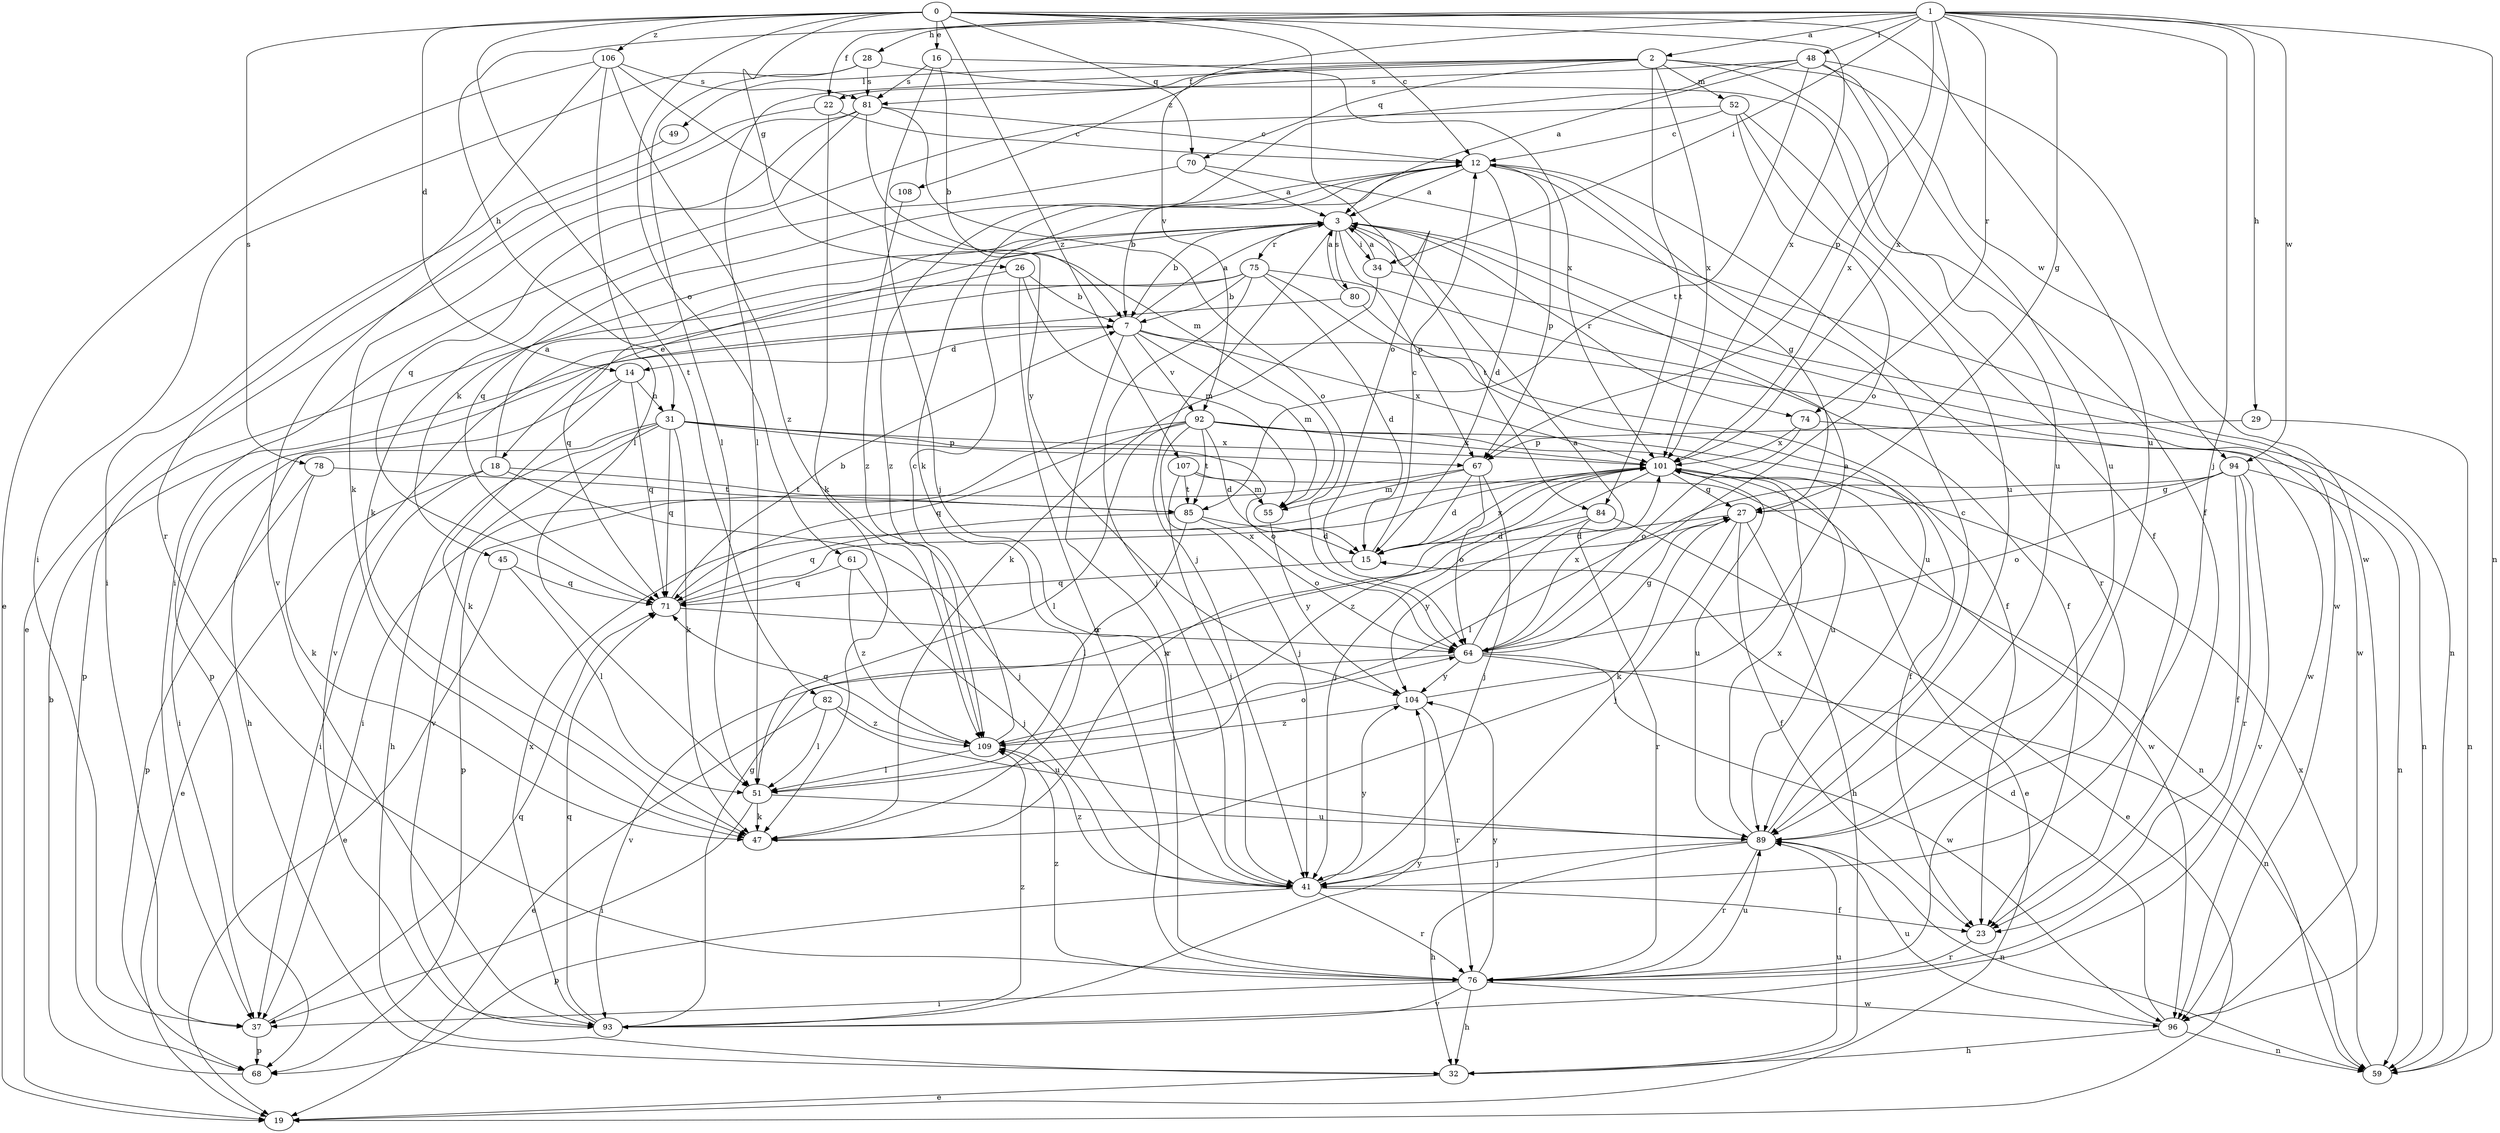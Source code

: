 strict digraph  {
0;
1;
2;
3;
7;
12;
14;
15;
16;
18;
19;
22;
23;
26;
27;
28;
29;
31;
32;
34;
37;
41;
45;
47;
48;
49;
51;
52;
55;
59;
61;
64;
67;
68;
70;
71;
74;
75;
76;
78;
80;
81;
82;
84;
85;
89;
92;
93;
94;
96;
101;
104;
106;
107;
108;
109;
0 -> 12  [label=c];
0 -> 14  [label=d];
0 -> 16  [label=e];
0 -> 26  [label=g];
0 -> 61  [label=o];
0 -> 64  [label=o];
0 -> 70  [label=q];
0 -> 78  [label=s];
0 -> 82  [label=t];
0 -> 89  [label=u];
0 -> 101  [label=x];
0 -> 106  [label=z];
0 -> 107  [label=z];
1 -> 2  [label=a];
1 -> 22  [label=f];
1 -> 27  [label=g];
1 -> 28  [label=h];
1 -> 29  [label=h];
1 -> 31  [label=h];
1 -> 34  [label=i];
1 -> 41  [label=j];
1 -> 48  [label=l];
1 -> 59  [label=n];
1 -> 67  [label=p];
1 -> 74  [label=r];
1 -> 92  [label=v];
1 -> 94  [label=w];
1 -> 101  [label=x];
2 -> 22  [label=f];
2 -> 23  [label=f];
2 -> 49  [label=l];
2 -> 51  [label=l];
2 -> 52  [label=m];
2 -> 70  [label=q];
2 -> 84  [label=t];
2 -> 94  [label=w];
2 -> 101  [label=x];
2 -> 108  [label=z];
3 -> 7  [label=b];
3 -> 18  [label=e];
3 -> 34  [label=i];
3 -> 41  [label=j];
3 -> 45  [label=k];
3 -> 59  [label=n];
3 -> 67  [label=p];
3 -> 74  [label=r];
3 -> 75  [label=r];
3 -> 80  [label=s];
3 -> 84  [label=t];
7 -> 3  [label=a];
7 -> 14  [label=d];
7 -> 55  [label=m];
7 -> 76  [label=r];
7 -> 92  [label=v];
7 -> 96  [label=w];
7 -> 101  [label=x];
12 -> 3  [label=a];
12 -> 7  [label=b];
12 -> 15  [label=d];
12 -> 27  [label=g];
12 -> 67  [label=p];
12 -> 71  [label=q];
12 -> 76  [label=r];
12 -> 109  [label=z];
14 -> 31  [label=h];
14 -> 32  [label=h];
14 -> 47  [label=k];
14 -> 71  [label=q];
15 -> 12  [label=c];
15 -> 71  [label=q];
15 -> 101  [label=x];
16 -> 7  [label=b];
16 -> 41  [label=j];
16 -> 81  [label=s];
16 -> 101  [label=x];
18 -> 3  [label=a];
18 -> 19  [label=e];
18 -> 37  [label=i];
18 -> 41  [label=j];
18 -> 85  [label=t];
22 -> 12  [label=c];
22 -> 47  [label=k];
22 -> 93  [label=v];
23 -> 76  [label=r];
26 -> 7  [label=b];
26 -> 55  [label=m];
26 -> 71  [label=q];
26 -> 76  [label=r];
27 -> 15  [label=d];
27 -> 23  [label=f];
27 -> 32  [label=h];
27 -> 41  [label=j];
27 -> 47  [label=k];
28 -> 37  [label=i];
28 -> 51  [label=l];
28 -> 81  [label=s];
28 -> 89  [label=u];
29 -> 59  [label=n];
29 -> 67  [label=p];
31 -> 32  [label=h];
31 -> 37  [label=i];
31 -> 47  [label=k];
31 -> 64  [label=o];
31 -> 67  [label=p];
31 -> 71  [label=q];
31 -> 93  [label=v];
31 -> 101  [label=x];
32 -> 19  [label=e];
32 -> 89  [label=u];
34 -> 3  [label=a];
34 -> 47  [label=k];
34 -> 96  [label=w];
37 -> 68  [label=p];
37 -> 71  [label=q];
41 -> 23  [label=f];
41 -> 68  [label=p];
41 -> 76  [label=r];
41 -> 104  [label=y];
41 -> 109  [label=z];
45 -> 19  [label=e];
45 -> 51  [label=l];
45 -> 71  [label=q];
47 -> 101  [label=x];
48 -> 3  [label=a];
48 -> 47  [label=k];
48 -> 81  [label=s];
48 -> 85  [label=t];
48 -> 89  [label=u];
48 -> 96  [label=w];
48 -> 101  [label=x];
49 -> 37  [label=i];
51 -> 37  [label=i];
51 -> 47  [label=k];
51 -> 89  [label=u];
52 -> 12  [label=c];
52 -> 23  [label=f];
52 -> 37  [label=i];
52 -> 64  [label=o];
52 -> 89  [label=u];
55 -> 104  [label=y];
59 -> 101  [label=x];
61 -> 41  [label=j];
61 -> 71  [label=q];
61 -> 109  [label=z];
64 -> 3  [label=a];
64 -> 27  [label=g];
64 -> 59  [label=n];
64 -> 93  [label=v];
64 -> 96  [label=w];
64 -> 101  [label=x];
64 -> 104  [label=y];
67 -> 15  [label=d];
67 -> 41  [label=j];
67 -> 55  [label=m];
67 -> 64  [label=o];
67 -> 68  [label=p];
68 -> 7  [label=b];
70 -> 3  [label=a];
70 -> 47  [label=k];
70 -> 96  [label=w];
71 -> 7  [label=b];
71 -> 64  [label=o];
71 -> 101  [label=x];
74 -> 59  [label=n];
74 -> 64  [label=o];
74 -> 101  [label=x];
75 -> 7  [label=b];
75 -> 15  [label=d];
75 -> 23  [label=f];
75 -> 41  [label=j];
75 -> 68  [label=p];
75 -> 89  [label=u];
75 -> 93  [label=v];
76 -> 32  [label=h];
76 -> 37  [label=i];
76 -> 89  [label=u];
76 -> 93  [label=v];
76 -> 96  [label=w];
76 -> 104  [label=y];
76 -> 109  [label=z];
78 -> 47  [label=k];
78 -> 68  [label=p];
78 -> 85  [label=t];
80 -> 3  [label=a];
80 -> 23  [label=f];
80 -> 68  [label=p];
81 -> 12  [label=c];
81 -> 19  [label=e];
81 -> 47  [label=k];
81 -> 55  [label=m];
81 -> 64  [label=o];
81 -> 71  [label=q];
82 -> 19  [label=e];
82 -> 51  [label=l];
82 -> 89  [label=u];
82 -> 109  [label=z];
84 -> 15  [label=d];
84 -> 19  [label=e];
84 -> 76  [label=r];
84 -> 104  [label=y];
85 -> 15  [label=d];
85 -> 51  [label=l];
85 -> 64  [label=o];
85 -> 71  [label=q];
89 -> 12  [label=c];
89 -> 32  [label=h];
89 -> 41  [label=j];
89 -> 59  [label=n];
89 -> 76  [label=r];
89 -> 101  [label=x];
92 -> 15  [label=d];
92 -> 23  [label=f];
92 -> 37  [label=i];
92 -> 41  [label=j];
92 -> 51  [label=l];
92 -> 71  [label=q];
92 -> 85  [label=t];
92 -> 89  [label=u];
92 -> 101  [label=x];
93 -> 27  [label=g];
93 -> 71  [label=q];
93 -> 101  [label=x];
93 -> 104  [label=y];
93 -> 109  [label=z];
94 -> 23  [label=f];
94 -> 27  [label=g];
94 -> 51  [label=l];
94 -> 59  [label=n];
94 -> 64  [label=o];
94 -> 76  [label=r];
94 -> 93  [label=v];
96 -> 15  [label=d];
96 -> 32  [label=h];
96 -> 59  [label=n];
96 -> 89  [label=u];
101 -> 19  [label=e];
101 -> 27  [label=g];
101 -> 41  [label=j];
101 -> 89  [label=u];
101 -> 96  [label=w];
101 -> 109  [label=z];
104 -> 3  [label=a];
104 -> 76  [label=r];
104 -> 109  [label=z];
106 -> 19  [label=e];
106 -> 51  [label=l];
106 -> 76  [label=r];
106 -> 81  [label=s];
106 -> 104  [label=y];
106 -> 109  [label=z];
107 -> 41  [label=j];
107 -> 55  [label=m];
107 -> 59  [label=n];
107 -> 85  [label=t];
108 -> 109  [label=z];
109 -> 12  [label=c];
109 -> 51  [label=l];
109 -> 64  [label=o];
109 -> 71  [label=q];
}
